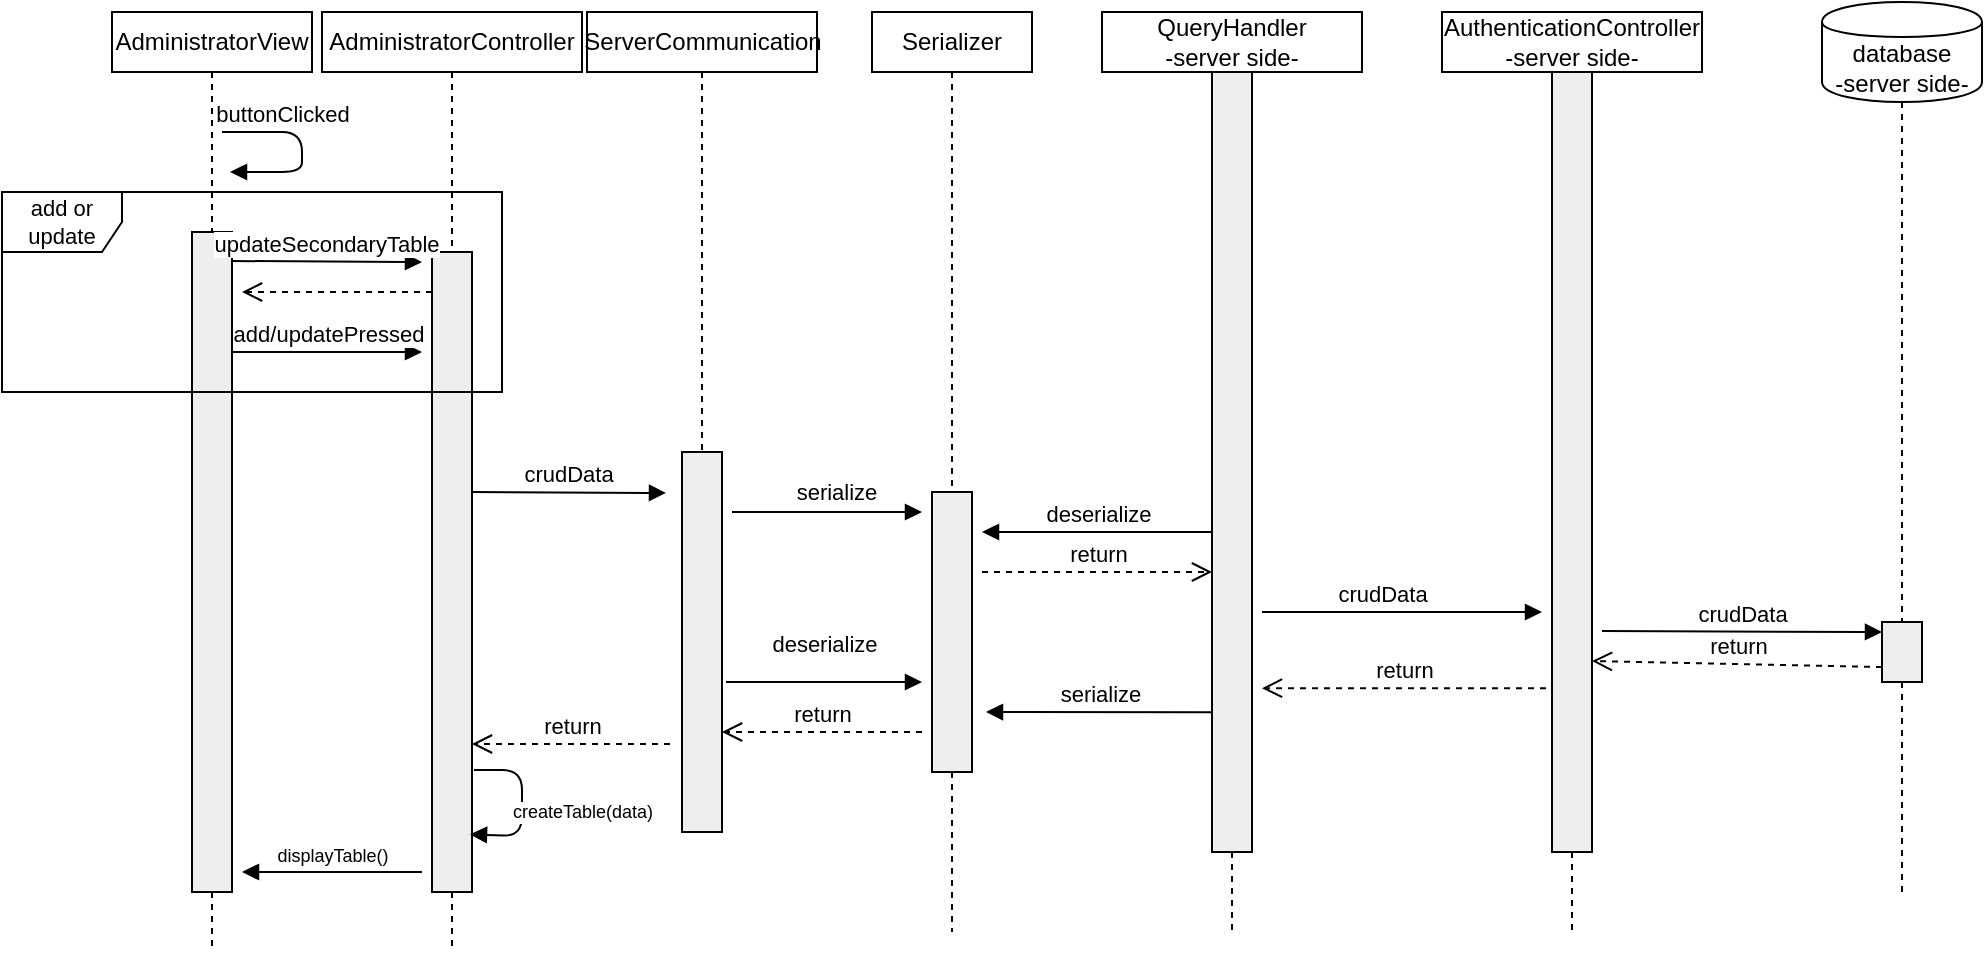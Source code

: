 <mxfile version="13.0.3" type="device"><diagram id="jlmEHatR7OFTjcvyFHJQ" name="Page-1"><mxGraphModel dx="1550" dy="813" grid="1" gridSize="10" guides="1" tooltips="1" connect="1" arrows="1" fold="1" page="1" pageScale="1" pageWidth="850" pageHeight="1100" math="0" shadow="0"><root><mxCell id="0"/><mxCell id="1" parent="0"/><mxCell id="g9iGgNFyKBJKF-sswwZq-44" value="AuthenticationController&lt;br&gt;-server side-" style="shape=rect;html=1;whiteSpace=wrap;align=center;" parent="1" vertex="1"><mxGeometry x="650" y="60" width="130" height="30" as="geometry"/></mxCell><mxCell id="g9iGgNFyKBJKF-sswwZq-45" value="" style="edgeStyle=none;html=1;dashed=1;endArrow=none;align=center;verticalAlign=bottom;exitX=0.5;exitY=1;" parent="1" source="g9iGgNFyKBJKF-sswwZq-49" edge="1"><mxGeometry x="1" relative="1" as="geometry"><mxPoint x="715" y="520" as="targetPoint"/></mxGeometry></mxCell><mxCell id="g9iGgNFyKBJKF-sswwZq-46" value="AdministratorView" style="shape=rect;html=1;whiteSpace=wrap;align=center;" parent="1" vertex="1"><mxGeometry x="-15" y="60" width="100" height="30" as="geometry"/></mxCell><mxCell id="g9iGgNFyKBJKF-sswwZq-47" value="" style="edgeStyle=none;html=1;dashed=1;endArrow=none;" parent="1" source="g9iGgNFyKBJKF-sswwZq-46" target="g9iGgNFyKBJKF-sswwZq-48" edge="1"><mxGeometry relative="1" as="geometry"/></mxCell><mxCell id="g9iGgNFyKBJKF-sswwZq-48" value="" style="shape=rect;html=1;fillColor=#eeeeee;" parent="1" vertex="1"><mxGeometry x="25" y="170" width="20" height="330" as="geometry"/></mxCell><mxCell id="g9iGgNFyKBJKF-sswwZq-49" value="" style="shape=rect;html=1;fillColor=#eeeeee;" parent="1" vertex="1"><mxGeometry x="705" y="90" width="20" height="390" as="geometry"/></mxCell><mxCell id="g9iGgNFyKBJKF-sswwZq-50" value="" style="edgeStyle=none;html=1;dashed=1;endArrow=none;align=center;verticalAlign=bottom;exitX=0.5;exitY=1;" parent="1" source="g9iGgNFyKBJKF-sswwZq-44" target="g9iGgNFyKBJKF-sswwZq-49" edge="1"><mxGeometry x="1" relative="1" as="geometry"><mxPoint x="715" y="450" as="targetPoint"/><mxPoint x="715" y="90" as="sourcePoint"/></mxGeometry></mxCell><mxCell id="g9iGgNFyKBJKF-sswwZq-51" value="buttonClicked" style="html=1;verticalAlign=bottom;endArrow=block;" parent="1" edge="1"><mxGeometry x="-0.375" width="80" relative="1" as="geometry"><mxPoint x="40" y="120" as="sourcePoint"/><mxPoint x="44" y="140" as="targetPoint"/><Array as="points"><mxPoint x="80" y="120"/><mxPoint x="80" y="140"/></Array><mxPoint as="offset"/></mxGeometry></mxCell><mxCell id="g9iGgNFyKBJKF-sswwZq-52" value="AdministratorController" style="shape=rect;html=1;whiteSpace=wrap;align=center;" parent="1" vertex="1"><mxGeometry x="90" y="60" width="130" height="30" as="geometry"/></mxCell><mxCell id="g9iGgNFyKBJKF-sswwZq-53" value="" style="edgeStyle=none;html=1;dashed=1;endArrow=none;" parent="1" source="g9iGgNFyKBJKF-sswwZq-55" edge="1"><mxGeometry relative="1" as="geometry"><mxPoint x="155" y="530" as="targetPoint"/></mxGeometry></mxCell><mxCell id="g9iGgNFyKBJKF-sswwZq-55" value="" style="shape=rect;html=1;fillColor=#eeeeee;" parent="1" vertex="1"><mxGeometry x="145" y="180" width="20" height="320" as="geometry"/></mxCell><mxCell id="g9iGgNFyKBJKF-sswwZq-56" value="" style="edgeStyle=none;html=1;dashed=1;endArrow=none;" parent="1" source="g9iGgNFyKBJKF-sswwZq-52" target="g9iGgNFyKBJKF-sswwZq-55" edge="1"><mxGeometry relative="1" as="geometry"><mxPoint x="155" y="90" as="sourcePoint"/><mxPoint x="155" y="530" as="targetPoint"/></mxGeometry></mxCell><mxCell id="g9iGgNFyKBJKF-sswwZq-57" value="&lt;span style=&quot;font-size: 11px&quot;&gt;serialize&lt;/span&gt;" style="html=1;verticalAlign=bottom;endArrow=block;fontSize=9;" parent="1" edge="1"><mxGeometry x="0.085" y="1" width="80" relative="1" as="geometry"><mxPoint x="295" y="310" as="sourcePoint"/><mxPoint x="390" y="310" as="targetPoint"/><mxPoint as="offset"/><Array as="points"><mxPoint x="320" y="310"/></Array></mxGeometry></mxCell><mxCell id="g9iGgNFyKBJKF-sswwZq-58" value="createTable(data)" style="html=1;verticalAlign=bottom;endArrow=block;fontSize=9;entryX=0.95;entryY=0.91;entryDx=0;entryDy=0;entryPerimeter=0;" parent="1" target="g9iGgNFyKBJKF-sswwZq-55" edge="1"><mxGeometry x="0.415" y="-30" width="80" relative="1" as="geometry"><mxPoint x="166" y="439" as="sourcePoint"/><mxPoint x="190" y="390" as="targetPoint"/><Array as="points"><mxPoint x="190" y="439"/><mxPoint x="190" y="472"/></Array><mxPoint x="31" y="26" as="offset"/></mxGeometry></mxCell><mxCell id="g9iGgNFyKBJKF-sswwZq-59" value="displayTable()" style="html=1;verticalAlign=bottom;endArrow=block;fontSize=9;" parent="1" edge="1"><mxGeometry width="80" relative="1" as="geometry"><mxPoint x="140" y="490" as="sourcePoint"/><mxPoint x="50" y="490" as="targetPoint"/><Array as="points"><mxPoint x="110" y="490"/></Array></mxGeometry></mxCell><mxCell id="g9iGgNFyKBJKF-sswwZq-60" value="" style="endArrow=none;dashed=1;html=1;fontSize=9;exitX=0.5;exitY=1;exitDx=0;exitDy=0;" parent="1" source="g9iGgNFyKBJKF-sswwZq-48" edge="1"><mxGeometry width="50" height="50" relative="1" as="geometry"><mxPoint x="130" y="490" as="sourcePoint"/><mxPoint x="35" y="530" as="targetPoint"/></mxGeometry></mxCell><mxCell id="g9iGgNFyKBJKF-sswwZq-61" value="Serializer" style="shape=rect;html=1;whiteSpace=wrap;align=center;" parent="1" vertex="1"><mxGeometry x="365" y="60" width="80" height="30" as="geometry"/></mxCell><mxCell id="g9iGgNFyKBJKF-sswwZq-62" value="" style="edgeStyle=none;html=1;dashed=1;endArrow=none;align=center;verticalAlign=bottom;exitX=0.5;exitY=1;" parent="1" source="g9iGgNFyKBJKF-sswwZq-63" edge="1"><mxGeometry x="1" relative="1" as="geometry"><mxPoint x="405" y="520" as="targetPoint"/></mxGeometry></mxCell><mxCell id="g9iGgNFyKBJKF-sswwZq-63" value="" style="shape=rect;html=1;fillColor=#eeeeee;" parent="1" vertex="1"><mxGeometry x="395" y="300" width="20" height="140" as="geometry"/></mxCell><mxCell id="g9iGgNFyKBJKF-sswwZq-64" value="" style="edgeStyle=none;html=1;dashed=1;endArrow=none;align=center;verticalAlign=bottom;exitX=0.5;exitY=1;" parent="1" source="g9iGgNFyKBJKF-sswwZq-61" target="g9iGgNFyKBJKF-sswwZq-63" edge="1"><mxGeometry x="1" relative="1" as="geometry"><mxPoint x="405" y="450" as="targetPoint"/><mxPoint x="405" y="90" as="sourcePoint"/></mxGeometry></mxCell><mxCell id="g9iGgNFyKBJKF-sswwZq-65" value="QueryHandler&lt;br&gt;-server side-" style="shape=rect;html=1;whiteSpace=wrap;align=center;" parent="1" vertex="1"><mxGeometry x="480" y="60" width="130" height="30" as="geometry"/></mxCell><mxCell id="g9iGgNFyKBJKF-sswwZq-66" value="" style="edgeStyle=none;html=1;dashed=1;endArrow=none;align=center;verticalAlign=bottom;exitX=0.5;exitY=1;" parent="1" source="g9iGgNFyKBJKF-sswwZq-67" edge="1"><mxGeometry x="1" relative="1" as="geometry"><mxPoint x="545" y="520" as="targetPoint"/></mxGeometry></mxCell><mxCell id="g9iGgNFyKBJKF-sswwZq-67" value="" style="shape=rect;html=1;fillColor=#eeeeee;" parent="1" vertex="1"><mxGeometry x="535" y="90" width="20" height="390" as="geometry"/></mxCell><mxCell id="g9iGgNFyKBJKF-sswwZq-68" value="" style="edgeStyle=none;html=1;dashed=1;endArrow=none;align=center;verticalAlign=bottom;exitX=0.5;exitY=1;" parent="1" source="g9iGgNFyKBJKF-sswwZq-65" target="g9iGgNFyKBJKF-sswwZq-67" edge="1"><mxGeometry x="1" relative="1" as="geometry"><mxPoint x="545" y="450" as="targetPoint"/><mxPoint x="545" y="90" as="sourcePoint"/></mxGeometry></mxCell><mxCell id="g9iGgNFyKBJKF-sswwZq-69" value="database&lt;br&gt;-server side-&lt;br&gt;" style="shape=cylinder;whiteSpace=wrap;html=1;boundedLbl=1;backgroundOutline=1;" parent="1" vertex="1"><mxGeometry x="840" y="55" width="80" height="50" as="geometry"/></mxCell><mxCell id="g9iGgNFyKBJKF-sswwZq-70" value="" style="edgeStyle=none;html=1;dashed=1;endArrow=none;align=center;verticalAlign=bottom;exitX=0.5;exitY=1;" parent="1" source="g9iGgNFyKBJKF-sswwZq-71" edge="1"><mxGeometry x="1" relative="1" as="geometry"><mxPoint x="880" y="500" as="targetPoint"/></mxGeometry></mxCell><mxCell id="g9iGgNFyKBJKF-sswwZq-71" value="" style="shape=rect;html=1;fillColor=#eeeeee;" parent="1" vertex="1"><mxGeometry x="870" y="365" width="20" height="30" as="geometry"/></mxCell><mxCell id="g9iGgNFyKBJKF-sswwZq-72" value="" style="edgeStyle=none;html=1;dashed=1;endArrow=none;align=center;verticalAlign=bottom;" parent="1" target="g9iGgNFyKBJKF-sswwZq-71" edge="1"><mxGeometry x="1" relative="1" as="geometry"><mxPoint x="880" y="450" as="targetPoint"/><mxPoint x="880" y="105" as="sourcePoint"/></mxGeometry></mxCell><mxCell id="g9iGgNFyKBJKF-sswwZq-73" value="deserialize" style="html=1;verticalAlign=bottom;endArrow=block;" parent="1" edge="1"><mxGeometry width="80" relative="1" as="geometry"><mxPoint x="535" y="320" as="sourcePoint"/><mxPoint x="420" y="320" as="targetPoint"/></mxGeometry></mxCell><mxCell id="g9iGgNFyKBJKF-sswwZq-74" value="return" style="html=1;verticalAlign=bottom;endArrow=open;dashed=1;endSize=8;" parent="1" edge="1"><mxGeometry relative="1" as="geometry"><mxPoint x="420" y="340" as="sourcePoint"/><mxPoint x="535" y="340" as="targetPoint"/></mxGeometry></mxCell><mxCell id="g9iGgNFyKBJKF-sswwZq-75" value="crudData" style="html=1;verticalAlign=bottom;endArrow=block;" parent="1" edge="1"><mxGeometry x="-0.143" width="80" relative="1" as="geometry"><mxPoint x="560" y="360" as="sourcePoint"/><mxPoint x="700" y="360" as="targetPoint"/><mxPoint as="offset"/></mxGeometry></mxCell><mxCell id="g9iGgNFyKBJKF-sswwZq-76" value="crudData" style="html=1;verticalAlign=bottom;endArrow=block;entryX=0;entryY=0.167;entryDx=0;entryDy=0;entryPerimeter=0;" parent="1" target="g9iGgNFyKBJKF-sswwZq-71" edge="1"><mxGeometry width="80" relative="1" as="geometry"><mxPoint x="730" y="369.5" as="sourcePoint"/><mxPoint x="860" y="370" as="targetPoint"/></mxGeometry></mxCell><mxCell id="g9iGgNFyKBJKF-sswwZq-77" value="return" style="html=1;verticalAlign=bottom;endArrow=open;dashed=1;endSize=8;exitX=0;exitY=0.75;exitDx=0;exitDy=0;" parent="1" source="g9iGgNFyKBJKF-sswwZq-71" edge="1"><mxGeometry relative="1" as="geometry"><mxPoint x="855" y="384.5" as="sourcePoint"/><mxPoint x="725" y="384.5" as="targetPoint"/></mxGeometry></mxCell><mxCell id="g9iGgNFyKBJKF-sswwZq-78" value="return" style="html=1;verticalAlign=bottom;endArrow=open;dashed=1;endSize=8;entryX=1.25;entryY=0.79;entryDx=0;entryDy=0;entryPerimeter=0;exitX=-0.15;exitY=0.79;exitDx=0;exitDy=0;exitPerimeter=0;" parent="1" source="g9iGgNFyKBJKF-sswwZq-49" target="g9iGgNFyKBJKF-sswwZq-67" edge="1"><mxGeometry relative="1" as="geometry"><mxPoint x="880" y="397.5" as="sourcePoint"/><mxPoint x="735" y="394.5" as="targetPoint"/></mxGeometry></mxCell><mxCell id="g9iGgNFyKBJKF-sswwZq-79" value="serialize" style="html=1;verticalAlign=bottom;endArrow=block;exitX=-0.1;exitY=0.555;exitDx=0;exitDy=0;exitPerimeter=0;" parent="1" edge="1"><mxGeometry width="80" relative="1" as="geometry"><mxPoint x="535" y="410.1" as="sourcePoint"/><mxPoint x="422" y="410" as="targetPoint"/></mxGeometry></mxCell><mxCell id="g9iGgNFyKBJKF-sswwZq-80" value="return" style="html=1;verticalAlign=bottom;endArrow=open;dashed=1;endSize=8;" parent="1" edge="1"><mxGeometry relative="1" as="geometry"><mxPoint x="390" y="420" as="sourcePoint"/><mxPoint x="290" y="420" as="targetPoint"/></mxGeometry></mxCell><mxCell id="g9iGgNFyKBJKF-sswwZq-81" value="deserialize" style="html=1;verticalAlign=bottom;endArrow=block;" parent="1" edge="1"><mxGeometry y="10" width="80" relative="1" as="geometry"><mxPoint x="292" y="395" as="sourcePoint"/><mxPoint x="390" y="395" as="targetPoint"/><mxPoint as="offset"/></mxGeometry></mxCell><mxCell id="g9iGgNFyKBJKF-sswwZq-82" value="ServerCommunication" style="shape=rect;html=1;whiteSpace=wrap;align=center;" parent="1" vertex="1"><mxGeometry x="222.5" y="60" width="115" height="30" as="geometry"/></mxCell><mxCell id="g9iGgNFyKBJKF-sswwZq-83" value="" style="shape=rect;html=1;fillColor=#eeeeee;" parent="1" vertex="1"><mxGeometry x="270" y="280" width="20" height="190" as="geometry"/></mxCell><mxCell id="g9iGgNFyKBJKF-sswwZq-84" value="" style="edgeStyle=none;html=1;dashed=1;endArrow=none;align=center;verticalAlign=bottom;exitX=0.5;exitY=1;" parent="1" source="g9iGgNFyKBJKF-sswwZq-82" target="g9iGgNFyKBJKF-sswwZq-83" edge="1"><mxGeometry x="1" relative="1" as="geometry"><mxPoint x="555" y="450" as="targetPoint"/><mxPoint x="555" y="90" as="sourcePoint"/></mxGeometry></mxCell><mxCell id="g9iGgNFyKBJKF-sswwZq-85" value="return" style="html=1;verticalAlign=bottom;endArrow=open;dashed=1;endSize=8;" parent="1" edge="1"><mxGeometry relative="1" as="geometry"><mxPoint x="264" y="426" as="sourcePoint"/><mxPoint x="165" y="426" as="targetPoint"/></mxGeometry></mxCell><mxCell id="g9iGgNFyKBJKF-sswwZq-86" value="crudData" style="html=1;verticalAlign=bottom;endArrow=block;entryX=-0.1;entryY=0.076;entryDx=0;entryDy=0;entryPerimeter=0;" parent="1" edge="1"><mxGeometry width="80" relative="1" as="geometry"><mxPoint x="165" y="300" as="sourcePoint"/><mxPoint x="262" y="300.48" as="targetPoint"/></mxGeometry></mxCell><mxCell id="g9iGgNFyKBJKF-sswwZq-87" value="add or update" style="shape=umlFrame;whiteSpace=wrap;html=1;fontSize=11;" parent="1" vertex="1"><mxGeometry x="-70" y="150" width="250" height="100" as="geometry"/></mxCell><mxCell id="g9iGgNFyKBJKF-sswwZq-88" value="updateSecondaryTable" style="html=1;verticalAlign=bottom;endArrow=block;" parent="1" edge="1"><mxGeometry width="80" relative="1" as="geometry"><mxPoint x="45" y="184.5" as="sourcePoint"/><mxPoint x="140" y="185" as="targetPoint"/></mxGeometry></mxCell><mxCell id="g9iGgNFyKBJKF-sswwZq-89" value="" style="html=1;verticalAlign=bottom;endArrow=open;dashed=1;endSize=8;" parent="1" edge="1"><mxGeometry relative="1" as="geometry"><mxPoint x="145" y="200" as="sourcePoint"/><mxPoint x="50" y="200" as="targetPoint"/></mxGeometry></mxCell><mxCell id="g9iGgNFyKBJKF-sswwZq-90" value="add/updatePressed" style="html=1;verticalAlign=bottom;endArrow=block;" parent="1" edge="1"><mxGeometry width="80" relative="1" as="geometry"><mxPoint x="45" y="230" as="sourcePoint"/><mxPoint x="140" y="230" as="targetPoint"/></mxGeometry></mxCell></root></mxGraphModel></diagram></mxfile>